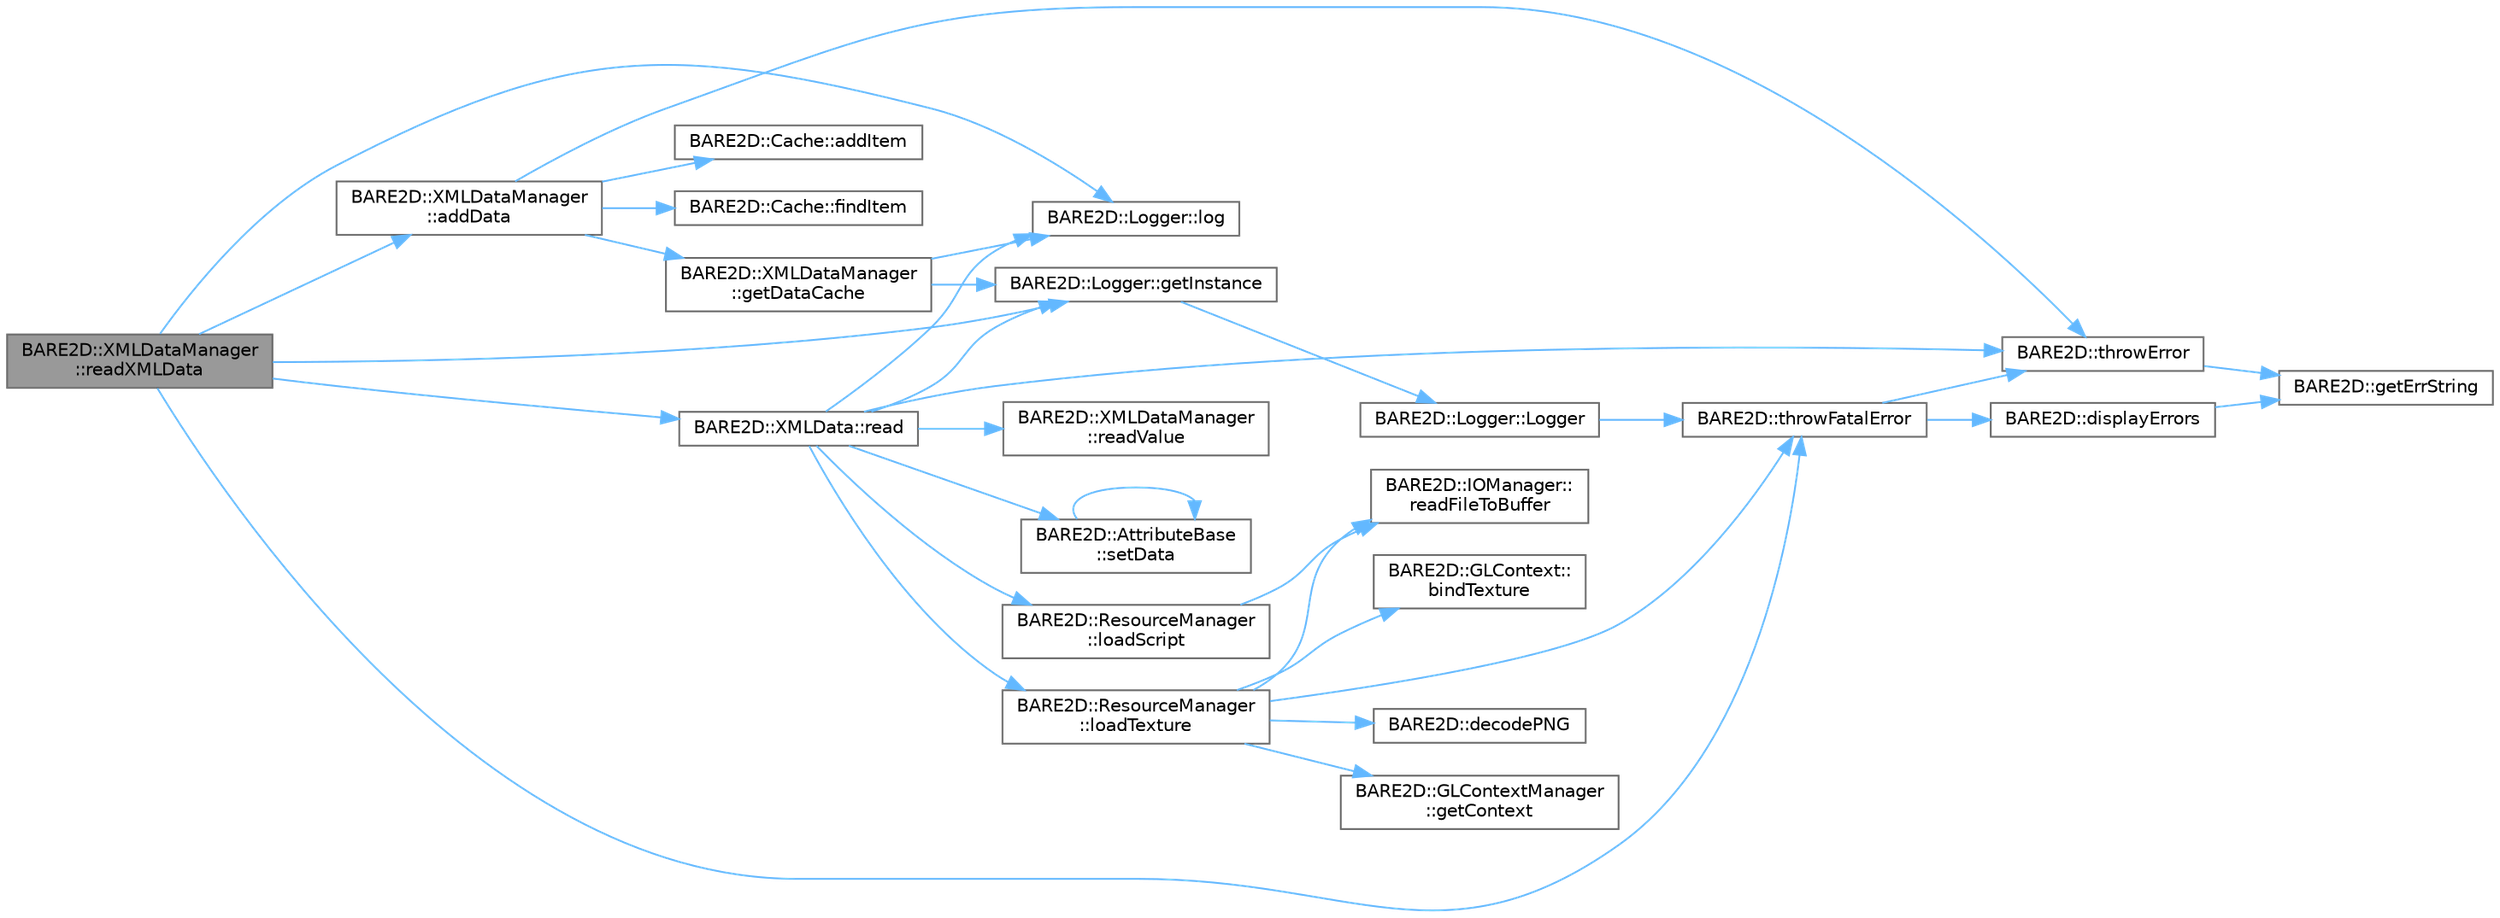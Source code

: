 digraph "BARE2D::XMLDataManager::readXMLData"
{
 // INTERACTIVE_SVG=YES
 // LATEX_PDF_SIZE
  bgcolor="transparent";
  edge [fontname=Helvetica,fontsize=10,labelfontname=Helvetica,labelfontsize=10];
  node [fontname=Helvetica,fontsize=10,shape=box,height=0.2,width=0.4];
  rankdir="LR";
  Node1 [label="BARE2D::XMLDataManager\l::readXMLData",height=0.2,width=0.4,color="gray40", fillcolor="grey60", style="filled", fontcolor="black",tooltip="Reads a single subcache from a single file."];
  Node1 -> Node2 [color="steelblue1",style="solid"];
  Node2 [label="BARE2D::XMLDataManager\l::addData",height=0.2,width=0.4,color="grey40", fillcolor="white", style="filled",URL="$class_b_a_r_e2_d_1_1_x_m_l_data_manager.html#ab2c2021b2cb121395139f81735a82d35",tooltip="Adds a piece of data to the cache, in the appropriate sub-cache."];
  Node2 -> Node3 [color="steelblue1",style="solid"];
  Node3 [label="BARE2D::Cache::addItem",height=0.2,width=0.4,color="grey40", fillcolor="white", style="filled",URL="$class_b_a_r_e2_d_1_1_cache.html#a941ca4d438d928c350542ca14eff7060",tooltip="Simply adds an item."];
  Node2 -> Node4 [color="steelblue1",style="solid"];
  Node4 [label="BARE2D::Cache::findItem",height=0.2,width=0.4,color="grey40", fillcolor="white", style="filled",URL="$class_b_a_r_e2_d_1_1_cache.html#a9b565e37194850c038b5bb3c3a784567",tooltip="Finds an item based on a key."];
  Node2 -> Node5 [color="steelblue1",style="solid"];
  Node5 [label="BARE2D::XMLDataManager\l::getDataCache",height=0.2,width=0.4,color="grey40", fillcolor="white", style="filled",URL="$class_b_a_r_e2_d_1_1_x_m_l_data_manager.html#aac1a58615a6a568a2f7d0e0f1e8f170c",tooltip="Returns a cache for a certain type of data."];
  Node5 -> Node6 [color="steelblue1",style="solid"];
  Node6 [label="BARE2D::Logger::getInstance",height=0.2,width=0.4,color="grey40", fillcolor="white", style="filled",URL="$class_b_a_r_e2_d_1_1_logger.html#af9e46266b594528fe87ce3e9264033ec",tooltip=" "];
  Node6 -> Node7 [color="steelblue1",style="solid"];
  Node7 [label="BARE2D::Logger::Logger",height=0.2,width=0.4,color="grey40", fillcolor="white", style="filled",URL="$class_b_a_r_e2_d_1_1_logger.html#a731b4fafcc2878fe66360b1c9c0febdc",tooltip=" "];
  Node7 -> Node8 [color="steelblue1",style="solid"];
  Node8 [label="BARE2D::throwFatalError",height=0.2,width=0.4,color="grey40", fillcolor="white", style="filled",URL="$namespace_b_a_r_e2_d.html#aed4332e42208fed2905a8b0845dad4d1",tooltip="Throws an error (fatal). Also calls displayErrors and exits the program."];
  Node8 -> Node9 [color="steelblue1",style="solid"];
  Node9 [label="BARE2D::displayErrors",height=0.2,width=0.4,color="grey40", fillcolor="white", style="filled",URL="$namespace_b_a_r_e2_d.html#a8d6a0fa02837ab9ebba5b67cc21f9e35",tooltip="Displays the latest thrown errors (really just all the thrown errors) in the console."];
  Node9 -> Node10 [color="steelblue1",style="solid"];
  Node10 [label="BARE2D::getErrString",height=0.2,width=0.4,color="grey40", fillcolor="white", style="filled",URL="$namespace_b_a_r_e2_d.html#a7951c5decc1f7edc3c4f78ed2f579c85",tooltip="Returns the string representing/explaining the error that occurred."];
  Node8 -> Node11 [color="steelblue1",style="solid"];
  Node11 [label="BARE2D::throwError",height=0.2,width=0.4,color="grey40", fillcolor="white", style="filled",URL="$namespace_b_a_r_e2_d.html#a0d8f8a98bf559e6d2eda28ae744f486c",tooltip="Throws an error silently. Adds it to the pile."];
  Node11 -> Node10 [color="steelblue1",style="solid"];
  Node5 -> Node12 [color="steelblue1",style="solid"];
  Node12 [label="BARE2D::Logger::log",height=0.2,width=0.4,color="grey40", fillcolor="white", style="filled",URL="$class_b_a_r_e2_d_1_1_logger.html#a76c97e021ee75d17defbc794f68a965b",tooltip="Logs a message to a file and the terminal."];
  Node2 -> Node11 [color="steelblue1",style="solid"];
  Node1 -> Node6 [color="steelblue1",style="solid"];
  Node1 -> Node12 [color="steelblue1",style="solid"];
  Node1 -> Node13 [color="steelblue1",style="solid"];
  Node13 [label="BARE2D::XMLData::read",height=0.2,width=0.4,color="grey40", fillcolor="white", style="filled",URL="$class_b_a_r_e2_d_1_1_x_m_l_data.html#acf63925319a7b15a53989db54702ea60",tooltip="Reads the entire piece of data from a given XML node."];
  Node13 -> Node6 [color="steelblue1",style="solid"];
  Node13 -> Node14 [color="steelblue1",style="solid"];
  Node14 [label="BARE2D::ResourceManager\l::loadScript",height=0.2,width=0.4,color="grey40", fillcolor="white", style="filled",URL="$class_b_a_r_e2_d_1_1_resource_manager.html#aa40f3016ed65df8b01ce2608349ee61b",tooltip="Loads a script from the filepath given from the cache or from the file if it's not already in the cac..."];
  Node14 -> Node15 [color="steelblue1",style="solid"];
  Node15 [label="BARE2D::IOManager::\lreadFileToBuffer",height=0.2,width=0.4,color="grey40", fillcolor="white", style="filled",URL="$class_b_a_r_e2_d_1_1_i_o_manager.html#a41811805a88efeab7589a0e0c9015f90",tooltip="Loads a file into a buffer."];
  Node13 -> Node16 [color="steelblue1",style="solid"];
  Node16 [label="BARE2D::ResourceManager\l::loadTexture",height=0.2,width=0.4,color="grey40", fillcolor="white", style="filled",URL="$class_b_a_r_e2_d_1_1_resource_manager.html#af4bb03a60f5fdb3ec94064e17c84e823",tooltip="Loads a texture if it isn't already in the cache."];
  Node16 -> Node17 [color="steelblue1",style="solid"];
  Node17 [label="BARE2D::GLContext::\lbindTexture",height=0.2,width=0.4,color="grey40", fillcolor="white", style="filled",URL="$class_b_a_r_e2_d_1_1_g_l_context.html#a1815cdbe70cc6fdbc66ec69a7131b5be",tooltip="Binds a texture to target in the currently active texture slot."];
  Node16 -> Node18 [color="steelblue1",style="solid"];
  Node18 [label="BARE2D::decodePNG",height=0.2,width=0.4,color="grey40", fillcolor="white", style="filled",URL="$namespace_b_a_r_e2_d.html#a480b5f334854e31c2d7e026933129480",tooltip=" "];
  Node16 -> Node19 [color="steelblue1",style="solid"];
  Node19 [label="BARE2D::GLContextManager\l::getContext",height=0.2,width=0.4,color="grey40", fillcolor="white", style="filled",URL="$class_b_a_r_e2_d_1_1_g_l_context_manager.html#a733646522bf07c33576f9a1e0bb76c28",tooltip=" "];
  Node16 -> Node15 [color="steelblue1",style="solid"];
  Node16 -> Node8 [color="steelblue1",style="solid"];
  Node13 -> Node12 [color="steelblue1",style="solid"];
  Node13 -> Node20 [color="steelblue1",style="solid"];
  Node20 [label="BARE2D::XMLDataManager\l::readValue",height=0.2,width=0.4,color="grey40", fillcolor="white", style="filled",URL="$class_b_a_r_e2_d_1_1_x_m_l_data_manager.html#a52c2b1c0d544d8a1314f09ec413df34b",tooltip="Reads a value from a node. Templated for almost any primitive."];
  Node13 -> Node21 [color="steelblue1",style="solid"];
  Node21 [label="BARE2D::AttributeBase\l::setData",height=0.2,width=0.4,color="grey40", fillcolor="white", style="filled",URL="$class_b_a_r_e2_d_1_1_attribute_base.html#a47d4a1d33ea605d1bba54c6dd391a735",tooltip=" "];
  Node21 -> Node21 [color="steelblue1",style="solid"];
  Node13 -> Node11 [color="steelblue1",style="solid"];
  Node1 -> Node8 [color="steelblue1",style="solid"];
}
